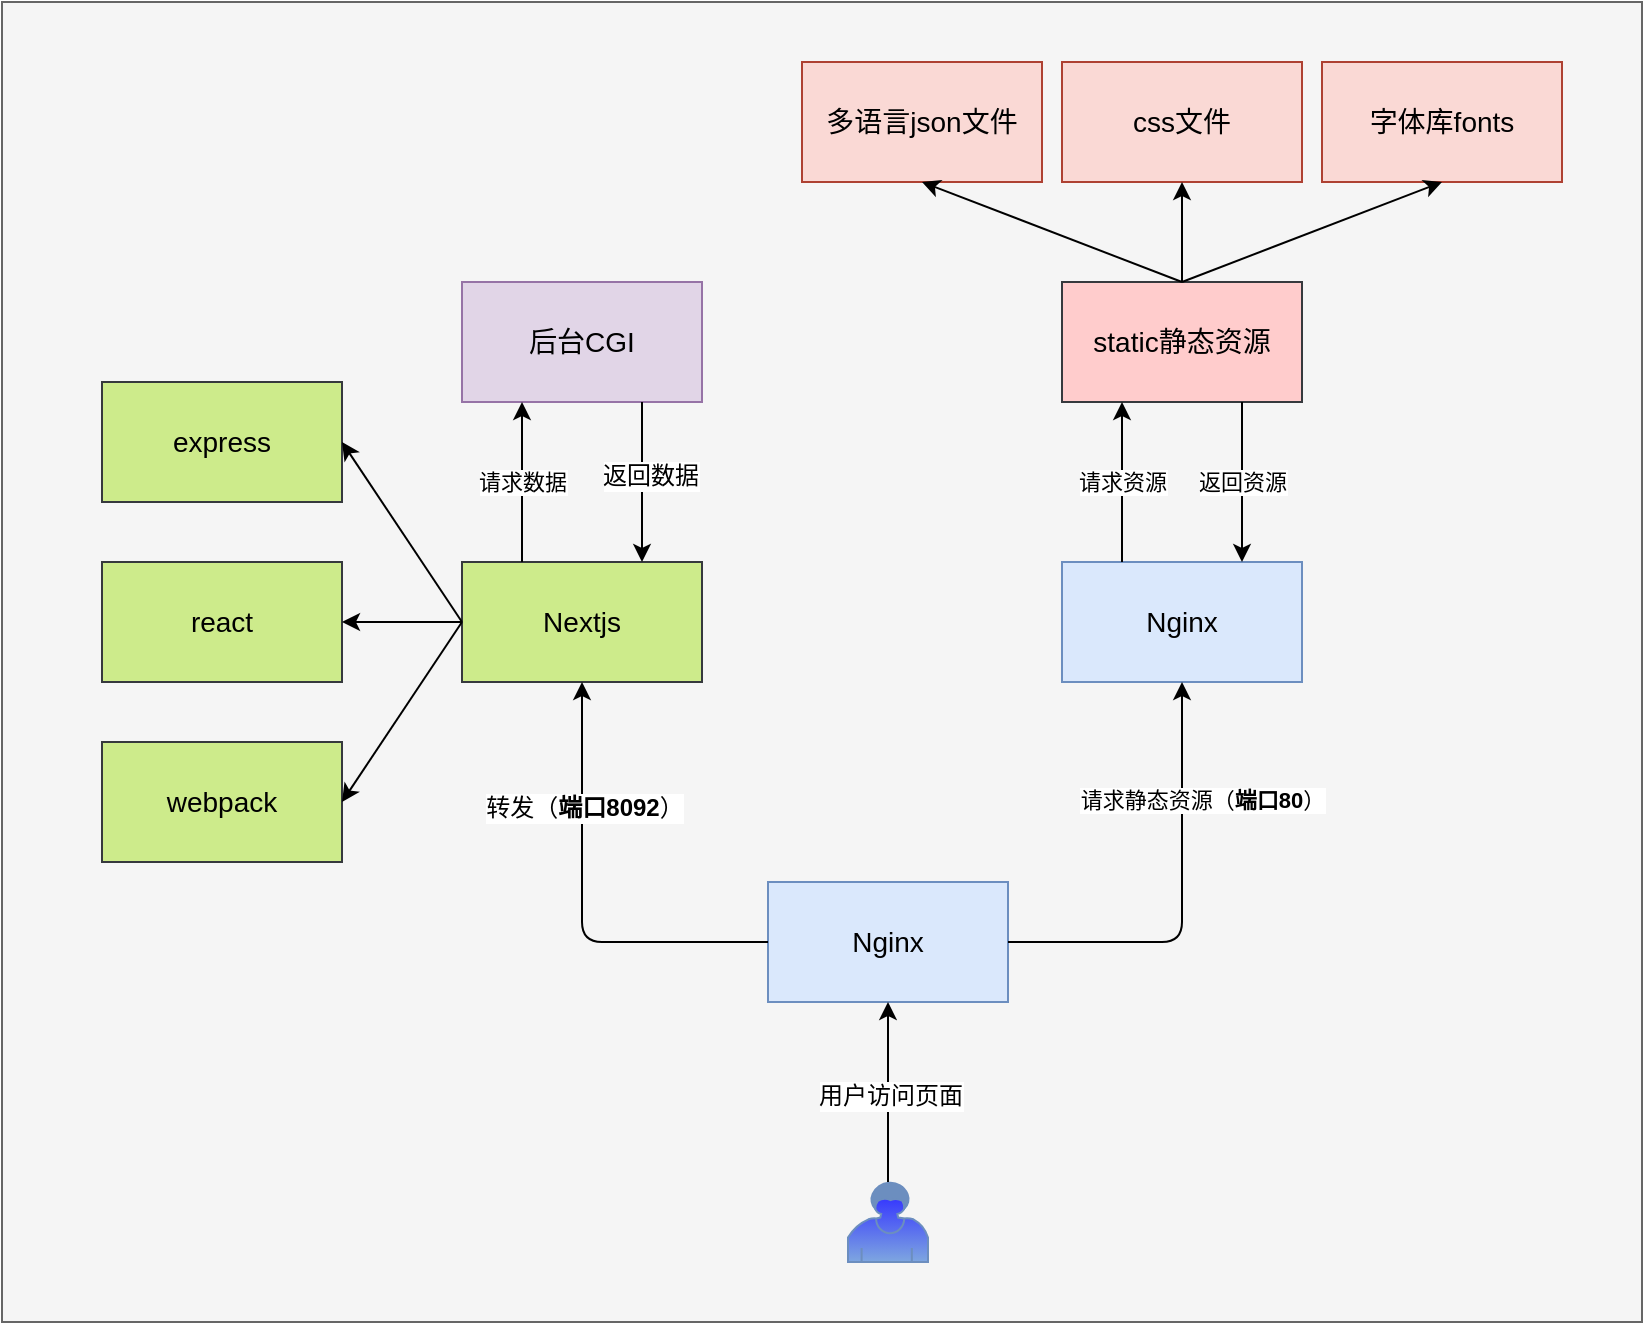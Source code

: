 <mxfile version="10.6.7" type="github"><diagram id="AvXhaaEOMdQqnZCICFPC" name="Page-1"><mxGraphModel dx="918" dy="599" grid="1" gridSize="10" guides="1" tooltips="1" connect="1" arrows="1" fold="1" page="1" pageScale="1" pageWidth="1654" pageHeight="2336" math="0" shadow="0"><root><mxCell id="0"/><mxCell id="1" parent="0"/><mxCell id="xqEqffUM2aInkCBsVEEd-47" value="" style="rounded=0;whiteSpace=wrap;html=1;fillColor=#f5f5f5;strokeColor=#666666;fontColor=#333333;" vertex="1" parent="1"><mxGeometry x="30" y="170" width="820" height="660" as="geometry"/></mxCell><mxCell id="xqEqffUM2aInkCBsVEEd-5" value="" style="shape=mxgraph.bpmn.user_task;html=1;outlineConnect=0;fillColor=#3333FF;strokeColor=#6c8ebf;gradientColor=#7ea6e0;" vertex="1" parent="1"><mxGeometry x="453" y="760" width="40" height="40" as="geometry"/></mxCell><mxCell id="xqEqffUM2aInkCBsVEEd-6" value="&lt;font style=&quot;font-size: 14px&quot;&gt;Nginx&lt;/font&gt;" style="rounded=0;whiteSpace=wrap;html=1;fillColor=#dae8fc;strokeColor=#6c8ebf;" vertex="1" parent="1"><mxGeometry x="413" y="610" width="120" height="60" as="geometry"/></mxCell><mxCell id="xqEqffUM2aInkCBsVEEd-8" value="&lt;font style=&quot;font-size: 14px&quot;&gt;static静态资源&lt;/font&gt;" style="rounded=0;whiteSpace=wrap;html=1;fillColor=#ffcccc;strokeColor=#36393d;" vertex="1" parent="1"><mxGeometry x="560" y="310" width="120" height="60" as="geometry"/></mxCell><mxCell id="xqEqffUM2aInkCBsVEEd-9" value="&lt;font style=&quot;font-size: 14px&quot;&gt;Nginx&lt;/font&gt;" style="rounded=0;whiteSpace=wrap;html=1;fillColor=#dae8fc;strokeColor=#6c8ebf;" vertex="1" parent="1"><mxGeometry x="560" y="450" width="120" height="60" as="geometry"/></mxCell><mxCell id="xqEqffUM2aInkCBsVEEd-10" value="&lt;font style=&quot;font-size: 14px&quot;&gt;后台CGI&lt;/font&gt;" style="rounded=0;whiteSpace=wrap;html=1;fillColor=#e1d5e7;strokeColor=#9673a6;" vertex="1" parent="1"><mxGeometry x="260" y="310" width="120" height="60" as="geometry"/></mxCell><mxCell id="xqEqffUM2aInkCBsVEEd-11" value="&lt;font style=&quot;font-size: 14px&quot;&gt;Nextjs&lt;/font&gt;&lt;br&gt;" style="rounded=0;whiteSpace=wrap;html=1;fillColor=#cdeb8b;strokeColor=#36393d;" vertex="1" parent="1"><mxGeometry x="260" y="450" width="120" height="60" as="geometry"/></mxCell><mxCell id="xqEqffUM2aInkCBsVEEd-19" value="&lt;font style=&quot;font-size: 14px&quot;&gt;express&lt;/font&gt;" style="rounded=0;whiteSpace=wrap;html=1;fillColor=#cdeb8b;strokeColor=#36393d;" vertex="1" parent="1"><mxGeometry x="80" y="360" width="120" height="60" as="geometry"/></mxCell><mxCell id="xqEqffUM2aInkCBsVEEd-24" value="" style="endArrow=classic;html=1;entryX=0.5;entryY=1;entryDx=0;entryDy=0;" edge="1" parent="1" source="xqEqffUM2aInkCBsVEEd-5" target="xqEqffUM2aInkCBsVEEd-6"><mxGeometry width="50" height="50" relative="1" as="geometry"><mxPoint x="150" y="690" as="sourcePoint"/><mxPoint x="200" y="640" as="targetPoint"/></mxGeometry></mxCell><mxCell id="xqEqffUM2aInkCBsVEEd-46" value="用户访问页面" style="text;html=1;resizable=0;points=[];align=center;verticalAlign=middle;labelBackgroundColor=#ffffff;" vertex="1" connectable="0" parent="xqEqffUM2aInkCBsVEEd-24"><mxGeometry x="-0.029" y="-1" relative="1" as="geometry"><mxPoint as="offset"/></mxGeometry></mxCell><mxCell id="xqEqffUM2aInkCBsVEEd-25" value="请求静态资源（&lt;b&gt;端口80&lt;/b&gt;）" style="endArrow=classic;html=1;exitX=1;exitY=0.5;exitDx=0;exitDy=0;entryX=0.5;entryY=1;entryDx=0;entryDy=0;" edge="1" parent="1" source="xqEqffUM2aInkCBsVEEd-6" target="xqEqffUM2aInkCBsVEEd-9"><mxGeometry x="0.455" y="-10" width="50" height="50" relative="1" as="geometry"><mxPoint x="600" y="570" as="sourcePoint"/><mxPoint x="720" y="690" as="targetPoint"/><Array as="points"><mxPoint x="620" y="640"/></Array><mxPoint as="offset"/></mxGeometry></mxCell><mxCell id="xqEqffUM2aInkCBsVEEd-26" value="" style="endArrow=classic;html=1;exitX=0;exitY=0.5;exitDx=0;exitDy=0;entryX=0.5;entryY=1;entryDx=0;entryDy=0;" edge="1" parent="1" source="xqEqffUM2aInkCBsVEEd-6" target="xqEqffUM2aInkCBsVEEd-11"><mxGeometry width="50" height="50" relative="1" as="geometry"><mxPoint x="190" y="660" as="sourcePoint"/><mxPoint x="240" y="610" as="targetPoint"/><Array as="points"><mxPoint x="320" y="640"/></Array></mxGeometry></mxCell><mxCell id="xqEqffUM2aInkCBsVEEd-27" value="转发（&lt;b&gt;端口8092&lt;/b&gt;）" style="text;html=1;resizable=0;points=[];align=center;verticalAlign=middle;labelBackgroundColor=#ffffff;" vertex="1" connectable="0" parent="xqEqffUM2aInkCBsVEEd-26"><mxGeometry x="0.435" y="-1" relative="1" as="geometry"><mxPoint as="offset"/></mxGeometry></mxCell><mxCell id="xqEqffUM2aInkCBsVEEd-28" value="&lt;font style=&quot;font-size: 14px&quot;&gt;react&lt;/font&gt;" style="rounded=0;whiteSpace=wrap;html=1;fillColor=#cdeb8b;strokeColor=#36393d;" vertex="1" parent="1"><mxGeometry x="80" y="450" width="120" height="60" as="geometry"/></mxCell><mxCell id="xqEqffUM2aInkCBsVEEd-29" value="&lt;font style=&quot;font-size: 14px&quot;&gt;webpack&lt;/font&gt;" style="rounded=0;whiteSpace=wrap;html=1;fillColor=#cdeb8b;strokeColor=#36393d;" vertex="1" parent="1"><mxGeometry x="80" y="540" width="120" height="60" as="geometry"/></mxCell><mxCell id="xqEqffUM2aInkCBsVEEd-30" value="" style="endArrow=classic;html=1;entryX=1;entryY=0.5;entryDx=0;entryDy=0;exitX=0;exitY=0.5;exitDx=0;exitDy=0;" edge="1" parent="1" source="xqEqffUM2aInkCBsVEEd-11" target="xqEqffUM2aInkCBsVEEd-19"><mxGeometry width="50" height="50" relative="1" as="geometry"><mxPoint x="150" y="670" as="sourcePoint"/><mxPoint x="200" y="620" as="targetPoint"/></mxGeometry></mxCell><mxCell id="xqEqffUM2aInkCBsVEEd-31" value="" style="endArrow=classic;html=1;entryX=1;entryY=0.5;entryDx=0;entryDy=0;" edge="1" parent="1" target="xqEqffUM2aInkCBsVEEd-28"><mxGeometry width="50" height="50" relative="1" as="geometry"><mxPoint x="260" y="480" as="sourcePoint"/><mxPoint x="210" y="400" as="targetPoint"/></mxGeometry></mxCell><mxCell id="xqEqffUM2aInkCBsVEEd-32" value="" style="endArrow=classic;html=1;entryX=1;entryY=0.5;entryDx=0;entryDy=0;exitX=0;exitY=0.5;exitDx=0;exitDy=0;" edge="1" parent="1" source="xqEqffUM2aInkCBsVEEd-11" target="xqEqffUM2aInkCBsVEEd-29"><mxGeometry width="50" height="50" relative="1" as="geometry"><mxPoint x="280" y="500" as="sourcePoint"/><mxPoint x="220" y="410" as="targetPoint"/></mxGeometry></mxCell><mxCell id="xqEqffUM2aInkCBsVEEd-33" value="请求数据" style="endArrow=classic;html=1;entryX=0.25;entryY=1;entryDx=0;entryDy=0;" edge="1" parent="1" target="xqEqffUM2aInkCBsVEEd-10"><mxGeometry x="0.25" y="-10" width="50" height="50" relative="1" as="geometry"><mxPoint x="290" y="450" as="sourcePoint"/><mxPoint x="230" y="420" as="targetPoint"/><Array as="points"><mxPoint x="290" y="400"/></Array><mxPoint x="-10" y="10" as="offset"/></mxGeometry></mxCell><mxCell id="xqEqffUM2aInkCBsVEEd-34" value="" style="endArrow=classic;html=1;exitX=0.75;exitY=1;exitDx=0;exitDy=0;entryX=0.75;entryY=0;entryDx=0;entryDy=0;" edge="1" parent="1" source="xqEqffUM2aInkCBsVEEd-10" target="xqEqffUM2aInkCBsVEEd-11"><mxGeometry width="50" height="50" relative="1" as="geometry"><mxPoint x="300" y="460" as="sourcePoint"/><mxPoint x="460" y="510" as="targetPoint"/></mxGeometry></mxCell><mxCell id="xqEqffUM2aInkCBsVEEd-35" value="返回数据" style="text;html=1;resizable=0;points=[];align=center;verticalAlign=middle;labelBackgroundColor=#ffffff;" vertex="1" connectable="0" parent="xqEqffUM2aInkCBsVEEd-34"><mxGeometry x="-0.075" y="4" relative="1" as="geometry"><mxPoint as="offset"/></mxGeometry></mxCell><mxCell id="xqEqffUM2aInkCBsVEEd-36" value="&lt;font style=&quot;font-size: 14px&quot;&gt;多语言json文件&lt;/font&gt;&lt;br&gt;" style="rounded=0;whiteSpace=wrap;html=1;fillColor=#fad9d5;strokeColor=#ae4132;" vertex="1" parent="1"><mxGeometry x="430" y="200" width="120" height="60" as="geometry"/></mxCell><mxCell id="xqEqffUM2aInkCBsVEEd-37" value="&lt;font style=&quot;font-size: 14px&quot;&gt;css文件&lt;/font&gt;" style="rounded=0;whiteSpace=wrap;html=1;fillColor=#fad9d5;strokeColor=#ae4132;" vertex="1" parent="1"><mxGeometry x="560" y="200" width="120" height="60" as="geometry"/></mxCell><mxCell id="xqEqffUM2aInkCBsVEEd-38" value="&lt;font style=&quot;font-size: 14px&quot;&gt;字体库fonts&lt;/font&gt;" style="rounded=0;whiteSpace=wrap;html=1;fillColor=#fad9d5;strokeColor=#ae4132;" vertex="1" parent="1"><mxGeometry x="690" y="200" width="120" height="60" as="geometry"/></mxCell><mxCell id="xqEqffUM2aInkCBsVEEd-39" value="请求资源" style="endArrow=classic;html=1;entryX=0.25;entryY=1;entryDx=0;entryDy=0;exitX=0.25;exitY=0;exitDx=0;exitDy=0;" edge="1" parent="1" source="xqEqffUM2aInkCBsVEEd-9" target="xqEqffUM2aInkCBsVEEd-8"><mxGeometry x="0.25" y="-10" width="50" height="50" relative="1" as="geometry"><mxPoint x="300" y="460" as="sourcePoint"/><mxPoint x="300" y="380" as="targetPoint"/><Array as="points"/><mxPoint x="-10" y="10" as="offset"/></mxGeometry></mxCell><mxCell id="xqEqffUM2aInkCBsVEEd-40" value="返回资源" style="endArrow=classic;html=1;entryX=0.75;entryY=0;entryDx=0;entryDy=0;exitX=0.75;exitY=1;exitDx=0;exitDy=0;" edge="1" parent="1" source="xqEqffUM2aInkCBsVEEd-8" target="xqEqffUM2aInkCBsVEEd-9"><mxGeometry width="50" height="50" relative="1" as="geometry"><mxPoint x="644" y="370" as="sourcePoint"/><mxPoint x="644" y="450" as="targetPoint"/><Array as="points"/><mxPoint as="offset"/></mxGeometry></mxCell><mxCell id="xqEqffUM2aInkCBsVEEd-41" value="" style="endArrow=classic;html=1;exitX=0.5;exitY=0;exitDx=0;exitDy=0;entryX=0.5;entryY=1;entryDx=0;entryDy=0;" edge="1" parent="1" source="xqEqffUM2aInkCBsVEEd-8" target="xqEqffUM2aInkCBsVEEd-36"><mxGeometry width="50" height="50" relative="1" as="geometry"><mxPoint x="460" y="320" as="sourcePoint"/><mxPoint x="510" y="270" as="targetPoint"/></mxGeometry></mxCell><mxCell id="xqEqffUM2aInkCBsVEEd-42" value="" style="endArrow=classic;html=1;entryX=0.5;entryY=1;entryDx=0;entryDy=0;exitX=0.5;exitY=0;exitDx=0;exitDy=0;" edge="1" parent="1" source="xqEqffUM2aInkCBsVEEd-8" target="xqEqffUM2aInkCBsVEEd-37"><mxGeometry width="50" height="50" relative="1" as="geometry"><mxPoint x="750" y="430" as="sourcePoint"/><mxPoint x="800" y="380" as="targetPoint"/></mxGeometry></mxCell><mxCell id="xqEqffUM2aInkCBsVEEd-45" value="" style="endArrow=classic;html=1;exitX=0.5;exitY=0;exitDx=0;exitDy=0;entryX=0.5;entryY=1;entryDx=0;entryDy=0;" edge="1" parent="1" source="xqEqffUM2aInkCBsVEEd-8" target="xqEqffUM2aInkCBsVEEd-38"><mxGeometry width="50" height="50" relative="1" as="geometry"><mxPoint x="690" y="340" as="sourcePoint"/><mxPoint x="740" y="270" as="targetPoint"/></mxGeometry></mxCell></root></mxGraphModel></diagram></mxfile>